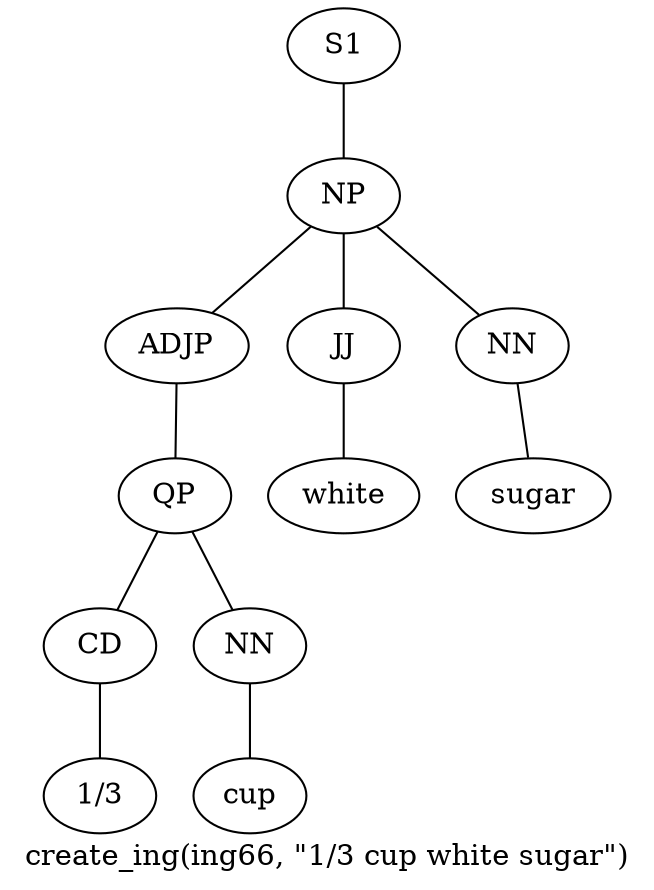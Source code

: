 graph SyntaxGraph {
	label = "create_ing(ing66, \"1/3 cup white sugar\")";
	Node0 [label="S1"];
	Node1 [label="NP"];
	Node2 [label="ADJP"];
	Node3 [label="QP"];
	Node4 [label="CD"];
	Node5 [label="1/3"];
	Node6 [label="NN"];
	Node7 [label="cup"];
	Node8 [label="JJ"];
	Node9 [label="white"];
	Node10 [label="NN"];
	Node11 [label="sugar"];

	Node0 -- Node1;
	Node1 -- Node2;
	Node1 -- Node8;
	Node1 -- Node10;
	Node2 -- Node3;
	Node3 -- Node4;
	Node3 -- Node6;
	Node4 -- Node5;
	Node6 -- Node7;
	Node8 -- Node9;
	Node10 -- Node11;
}